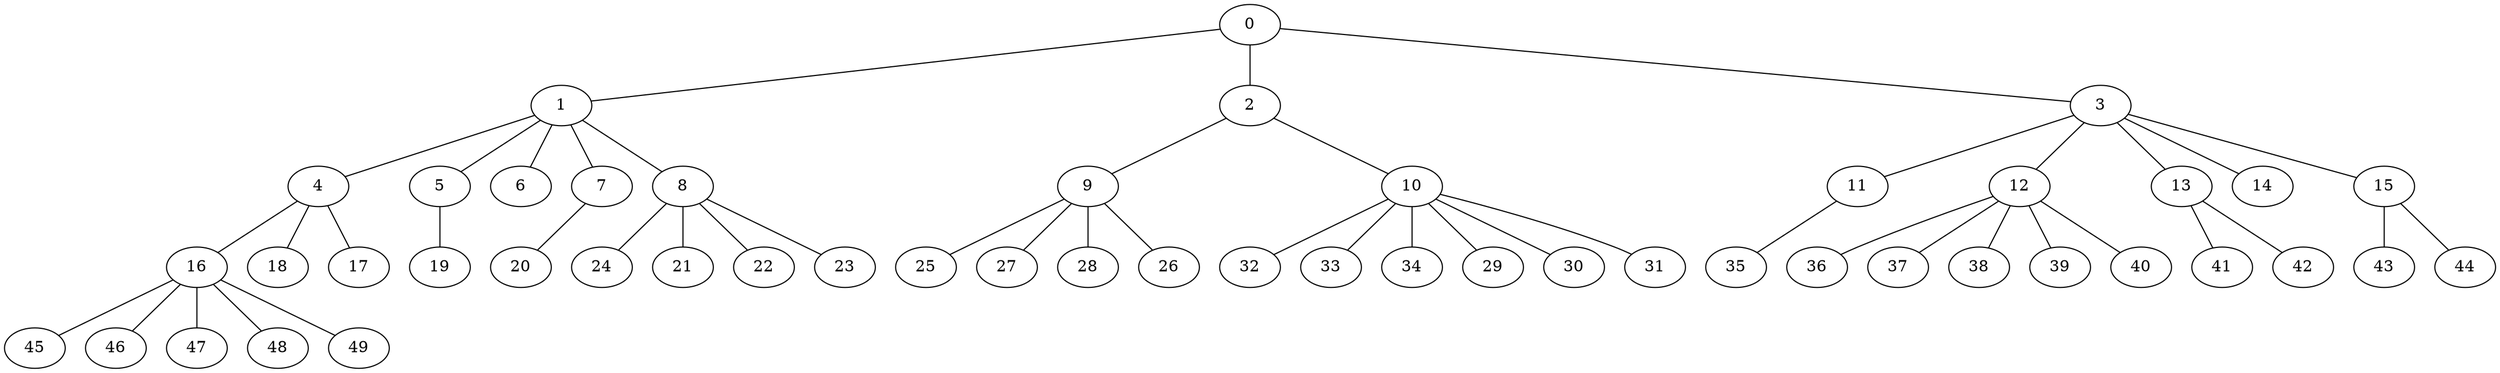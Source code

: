 
graph graphname {
    0 -- 1
0 -- 2
0 -- 3
1 -- 4
1 -- 5
1 -- 6
1 -- 7
1 -- 8
2 -- 9
2 -- 10
3 -- 11
3 -- 12
3 -- 13
3 -- 14
3 -- 15
4 -- 16
4 -- 18
4 -- 17
5 -- 19
7 -- 20
8 -- 24
8 -- 21
8 -- 22
8 -- 23
9 -- 25
9 -- 27
9 -- 28
9 -- 26
10 -- 32
10 -- 33
10 -- 34
10 -- 29
10 -- 30
10 -- 31
11 -- 35
12 -- 36
12 -- 37
12 -- 38
12 -- 39
12 -- 40
13 -- 41
13 -- 42
15 -- 43
15 -- 44
16 -- 45
16 -- 46
16 -- 47
16 -- 48
16 -- 49

}
